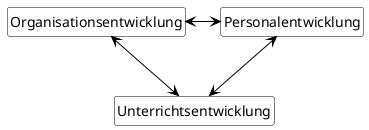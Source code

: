 @startuml
hide empty members
hide circles

skinparam classbackgroundcolor white
skinparam classbordercolor black
skinparam arrowcolor black

class Organisationsentwicklung
Organisationsentwicklung <--> Unterrichtsentwicklung
Organisationsentwicklung <-> Personalentwicklung
Personalentwicklung <--> Unterrichtsentwicklung

@enduml
